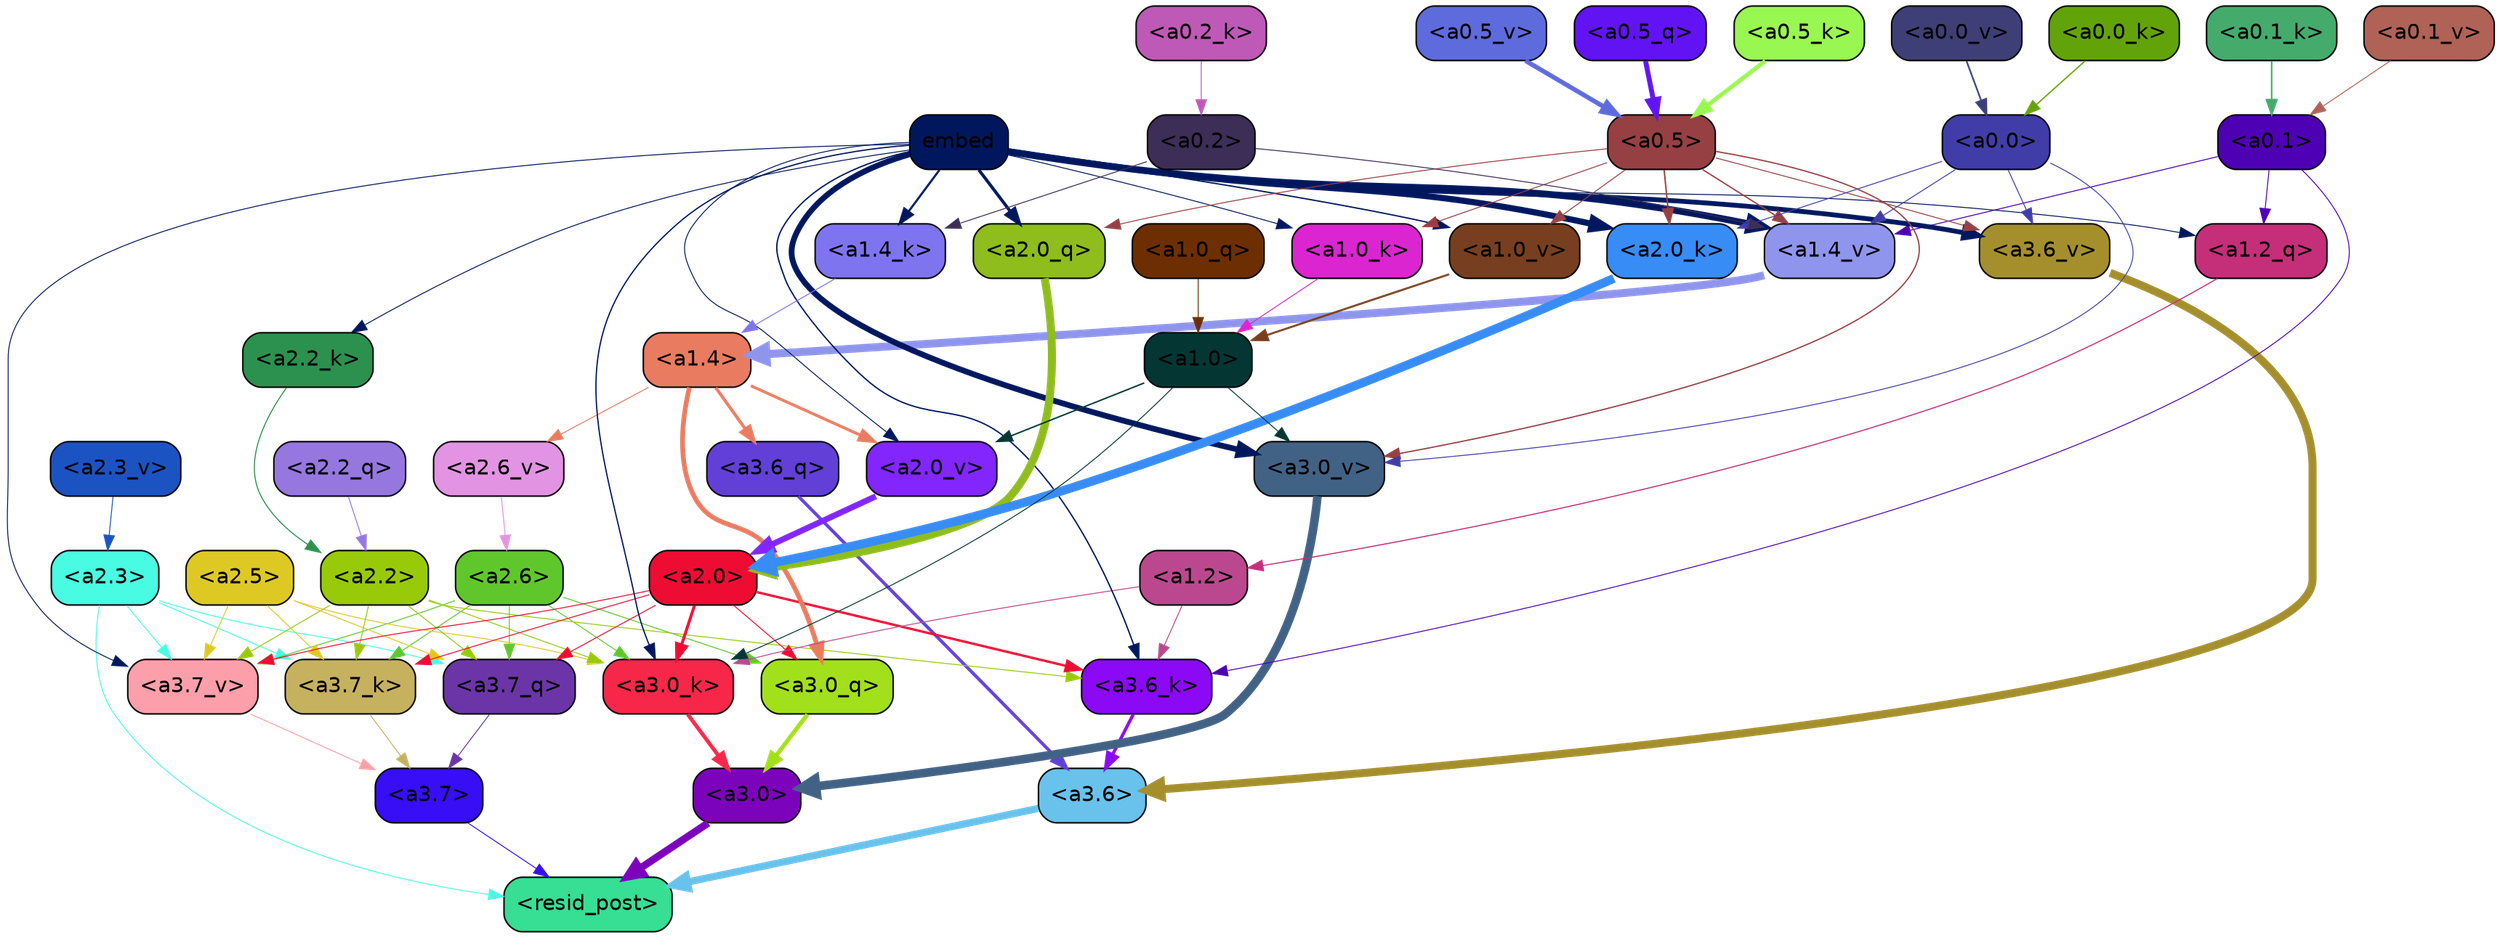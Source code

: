 strict digraph "" {
	graph [bgcolor=transparent,
		layout=dot,
		overlap=false,
		splines=true
	];
	"<a3.7>"	[color=black,
		fillcolor="#370ef5",
		fontname=Helvetica,
		shape=box,
		style="filled, rounded"];
	"<resid_post>"	[color=black,
		fillcolor="#36df94",
		fontname=Helvetica,
		shape=box,
		style="filled, rounded"];
	"<a3.7>" -> "<resid_post>"	[color="#370ef5",
		penwidth=0.6];
	"<a3.6>"	[color=black,
		fillcolor="#68c2ec",
		fontname=Helvetica,
		shape=box,
		style="filled, rounded"];
	"<a3.6>" -> "<resid_post>"	[color="#68c2ec",
		penwidth=4.751592040061951];
	"<a3.0>"	[color=black,
		fillcolor="#7c03bc",
		fontname=Helvetica,
		shape=box,
		style="filled, rounded"];
	"<a3.0>" -> "<resid_post>"	[color="#7c03bc",
		penwidth=4.904066681861877];
	"<a2.3>"	[color=black,
		fillcolor="#49fbe3",
		fontname=Helvetica,
		shape=box,
		style="filled, rounded"];
	"<a2.3>" -> "<resid_post>"	[color="#49fbe3",
		penwidth=0.6];
	"<a3.7_q>"	[color=black,
		fillcolor="#6b35a8",
		fontname=Helvetica,
		shape=box,
		style="filled, rounded"];
	"<a2.3>" -> "<a3.7_q>"	[color="#49fbe3",
		penwidth=0.6];
	"<a3.7_k>"	[color=black,
		fillcolor="#c6b15f",
		fontname=Helvetica,
		shape=box,
		style="filled, rounded"];
	"<a2.3>" -> "<a3.7_k>"	[color="#49fbe3",
		penwidth=0.6069068089127541];
	"<a3.7_v>"	[color=black,
		fillcolor="#fd9faa",
		fontname=Helvetica,
		shape=box,
		style="filled, rounded"];
	"<a2.3>" -> "<a3.7_v>"	[color="#49fbe3",
		penwidth=0.6];
	"<a3.7_q>" -> "<a3.7>"	[color="#6b35a8",
		penwidth=0.6];
	"<a3.6_q>"	[color=black,
		fillcolor="#6240d7",
		fontname=Helvetica,
		shape=box,
		style="filled, rounded"];
	"<a3.6_q>" -> "<a3.6>"	[color="#6240d7",
		penwidth=2.160832464694977];
	"<a3.0_q>"	[color=black,
		fillcolor="#a2e01b",
		fontname=Helvetica,
		shape=box,
		style="filled, rounded"];
	"<a3.0_q>" -> "<a3.0>"	[color="#a2e01b",
		penwidth=2.870753765106201];
	"<a3.7_k>" -> "<a3.7>"	[color="#c6b15f",
		penwidth=0.6];
	"<a3.6_k>"	[color=black,
		fillcolor="#8c09f5",
		fontname=Helvetica,
		shape=box,
		style="filled, rounded"];
	"<a3.6_k>" -> "<a3.6>"	[color="#8c09f5",
		penwidth=2.13908451795578];
	"<a3.0_k>"	[color=black,
		fillcolor="#f72749",
		fontname=Helvetica,
		shape=box,
		style="filled, rounded"];
	"<a3.0_k>" -> "<a3.0>"	[color="#f72749",
		penwidth=2.520303964614868];
	"<a3.7_v>" -> "<a3.7>"	[color="#fd9faa",
		penwidth=0.6];
	"<a3.6_v>"	[color=black,
		fillcolor="#a58f2d",
		fontname=Helvetica,
		shape=box,
		style="filled, rounded"];
	"<a3.6_v>" -> "<a3.6>"	[color="#a58f2d",
		penwidth=5.297133803367615];
	"<a3.0_v>"	[color=black,
		fillcolor="#426285",
		fontname=Helvetica,
		shape=box,
		style="filled, rounded"];
	"<a3.0_v>" -> "<a3.0>"	[color="#426285",
		penwidth=5.680712580680847];
	"<a2.6>"	[color=black,
		fillcolor="#5fc72c",
		fontname=Helvetica,
		shape=box,
		style="filled, rounded"];
	"<a2.6>" -> "<a3.7_q>"	[color="#5fc72c",
		penwidth=0.6];
	"<a2.6>" -> "<a3.0_q>"	[color="#5fc72c",
		penwidth=0.6];
	"<a2.6>" -> "<a3.7_k>"	[color="#5fc72c",
		penwidth=0.6];
	"<a2.6>" -> "<a3.0_k>"	[color="#5fc72c",
		penwidth=0.6];
	"<a2.6>" -> "<a3.7_v>"	[color="#5fc72c",
		penwidth=0.6];
	"<a2.5>"	[color=black,
		fillcolor="#dec924",
		fontname=Helvetica,
		shape=box,
		style="filled, rounded"];
	"<a2.5>" -> "<a3.7_q>"	[color="#dec924",
		penwidth=0.6];
	"<a2.5>" -> "<a3.7_k>"	[color="#dec924",
		penwidth=0.6];
	"<a2.5>" -> "<a3.0_k>"	[color="#dec924",
		penwidth=0.6];
	"<a2.5>" -> "<a3.7_v>"	[color="#dec924",
		penwidth=0.6];
	"<a2.2>"	[color=black,
		fillcolor="#98ca09",
		fontname=Helvetica,
		shape=box,
		style="filled, rounded"];
	"<a2.2>" -> "<a3.7_q>"	[color="#98ca09",
		penwidth=0.6];
	"<a2.2>" -> "<a3.7_k>"	[color="#98ca09",
		penwidth=0.6];
	"<a2.2>" -> "<a3.6_k>"	[color="#98ca09",
		penwidth=0.6];
	"<a2.2>" -> "<a3.0_k>"	[color="#98ca09",
		penwidth=0.6];
	"<a2.2>" -> "<a3.7_v>"	[color="#98ca09",
		penwidth=0.6];
	"<a2.0>"	[color=black,
		fillcolor="#ef0c32",
		fontname=Helvetica,
		shape=box,
		style="filled, rounded"];
	"<a2.0>" -> "<a3.7_q>"	[color="#ef0c32",
		penwidth=0.6];
	"<a2.0>" -> "<a3.0_q>"	[color="#ef0c32",
		penwidth=0.6];
	"<a2.0>" -> "<a3.7_k>"	[color="#ef0c32",
		penwidth=0.6];
	"<a2.0>" -> "<a3.6_k>"	[color="#ef0c32",
		penwidth=1.564806342124939];
	"<a2.0>" -> "<a3.0_k>"	[color="#ef0c32",
		penwidth=1.9353990852832794];
	"<a2.0>" -> "<a3.7_v>"	[color="#ef0c32",
		penwidth=0.6];
	"<a1.4>"	[color=black,
		fillcolor="#e97b60",
		fontname=Helvetica,
		shape=box,
		style="filled, rounded"];
	"<a1.4>" -> "<a3.6_q>"	[color="#e97b60",
		penwidth=2.0727532356977463];
	"<a1.4>" -> "<a3.0_q>"	[color="#e97b60",
		penwidth=3.1279823780059814];
	"<a2.6_v>"	[color=black,
		fillcolor="#e393e3",
		fontname=Helvetica,
		shape=box,
		style="filled, rounded"];
	"<a1.4>" -> "<a2.6_v>"	[color="#e97b60",
		penwidth=0.6];
	"<a2.0_v>"	[color=black,
		fillcolor="#8226fd",
		fontname=Helvetica,
		shape=box,
		style="filled, rounded"];
	"<a1.4>" -> "<a2.0_v>"	[color="#e97b60",
		penwidth=1.9170897603034973];
	"<a1.2>"	[color=black,
		fillcolor="#bb488e",
		fontname=Helvetica,
		shape=box,
		style="filled, rounded"];
	"<a1.2>" -> "<a3.6_k>"	[color="#bb488e",
		penwidth=0.6];
	"<a1.2>" -> "<a3.0_k>"	[color="#bb488e",
		penwidth=0.6];
	"<a0.1>"	[color=black,
		fillcolor="#4e01b4",
		fontname=Helvetica,
		shape=box,
		style="filled, rounded"];
	"<a0.1>" -> "<a3.6_k>"	[color="#4e01b4",
		penwidth=0.6];
	"<a1.2_q>"	[color=black,
		fillcolor="#c52e79",
		fontname=Helvetica,
		shape=box,
		style="filled, rounded"];
	"<a0.1>" -> "<a1.2_q>"	[color="#4e01b4",
		penwidth=0.6];
	"<a1.4_v>"	[color=black,
		fillcolor="#8f95ec",
		fontname=Helvetica,
		shape=box,
		style="filled, rounded"];
	"<a0.1>" -> "<a1.4_v>"	[color="#4e01b4",
		penwidth=0.6202214732766151];
	embed	[color=black,
		fillcolor="#00175e",
		fontname=Helvetica,
		shape=box,
		style="filled, rounded"];
	embed -> "<a3.6_k>"	[color="#00175e",
		penwidth=0.8915999233722687];
	embed -> "<a3.0_k>"	[color="#00175e",
		penwidth=0.832088902592659];
	embed -> "<a3.7_v>"	[color="#00175e",
		penwidth=0.6];
	embed -> "<a3.6_v>"	[color="#00175e",
		penwidth=3.1840110421180725];
	embed -> "<a3.0_v>"	[color="#00175e",
		penwidth=3.8132747188210487];
	"<a2.0_q>"	[color=black,
		fillcolor="#8ebd1d",
		fontname=Helvetica,
		shape=box,
		style="filled, rounded"];
	embed -> "<a2.0_q>"	[color="#00175e",
		penwidth=2.084651827812195];
	"<a2.2_k>"	[color=black,
		fillcolor="#2c914e",
		fontname=Helvetica,
		shape=box,
		style="filled, rounded"];
	embed -> "<a2.2_k>"	[color="#00175e",
		penwidth=0.6];
	"<a2.0_k>"	[color=black,
		fillcolor="#388cf6",
		fontname=Helvetica,
		shape=box,
		style="filled, rounded"];
	embed -> "<a2.0_k>"	[color="#00175e",
		penwidth=4.084526404738426];
	embed -> "<a2.0_v>"	[color="#00175e",
		penwidth=0.6];
	embed -> "<a1.2_q>"	[color="#00175e",
		penwidth=0.6];
	"<a1.4_k>"	[color=black,
		fillcolor="#7f74f0",
		fontname=Helvetica,
		shape=box,
		style="filled, rounded"];
	embed -> "<a1.4_k>"	[color="#00175e",
		penwidth=1.3912410736083984];
	"<a1.0_k>"	[color=black,
		fillcolor="#db25d1",
		fontname=Helvetica,
		shape=box,
		style="filled, rounded"];
	embed -> "<a1.0_k>"	[color="#00175e",
		penwidth=0.6];
	embed -> "<a1.4_v>"	[color="#00175e",
		penwidth=4.4888065457344055];
	"<a1.0_v>"	[color=black,
		fillcolor="#773f1f",
		fontname=Helvetica,
		shape=box,
		style="filled, rounded"];
	embed -> "<a1.0_v>"	[color="#00175e",
		penwidth=0.8796700537204742];
	"<a1.0>"	[color=black,
		fillcolor="#043733",
		fontname=Helvetica,
		shape=box,
		style="filled, rounded"];
	"<a1.0>" -> "<a3.0_k>"	[color="#043733",
		penwidth=0.6];
	"<a1.0>" -> "<a3.0_v>"	[color="#043733",
		penwidth=0.6];
	"<a1.0>" -> "<a2.0_v>"	[color="#043733",
		penwidth=0.9450988052412868];
	"<a0.5>"	[color=black,
		fillcolor="#964043",
		fontname=Helvetica,
		shape=box,
		style="filled, rounded"];
	"<a0.5>" -> "<a3.6_v>"	[color="#964043",
		penwidth=0.6];
	"<a0.5>" -> "<a3.0_v>"	[color="#964043",
		penwidth=0.8331108838319778];
	"<a0.5>" -> "<a2.0_q>"	[color="#964043",
		penwidth=0.6];
	"<a0.5>" -> "<a2.0_k>"	[color="#964043",
		penwidth=0.9412797391414642];
	"<a0.5>" -> "<a1.0_k>"	[color="#964043",
		penwidth=0.6];
	"<a0.5>" -> "<a1.4_v>"	[color="#964043",
		penwidth=0.8757842034101486];
	"<a0.5>" -> "<a1.0_v>"	[color="#964043",
		penwidth=0.6];
	"<a0.0>"	[color=black,
		fillcolor="#403da8",
		fontname=Helvetica,
		shape=box,
		style="filled, rounded"];
	"<a0.0>" -> "<a3.6_v>"	[color="#403da8",
		penwidth=0.6];
	"<a0.0>" -> "<a3.0_v>"	[color="#403da8",
		penwidth=0.6];
	"<a0.0>" -> "<a2.0_k>"	[color="#403da8",
		penwidth=0.6];
	"<a0.0>" -> "<a1.4_v>"	[color="#403da8",
		penwidth=0.6];
	"<a2.2_q>"	[color=black,
		fillcolor="#9677df",
		fontname=Helvetica,
		shape=box,
		style="filled, rounded"];
	"<a2.2_q>" -> "<a2.2>"	[color="#9677df",
		penwidth=0.6];
	"<a2.0_q>" -> "<a2.0>"	[color="#8ebd1d",
		penwidth=5.29856276512146];
	"<a2.2_k>" -> "<a2.2>"	[color="#2c914e",
		penwidth=0.6722683310508728];
	"<a2.0_k>" -> "<a2.0>"	[color="#388cf6",
		penwidth=5.859246134757996];
	"<a2.6_v>" -> "<a2.6>"	[color="#e393e3",
		penwidth=0.6];
	"<a2.3_v>"	[color=black,
		fillcolor="#1c53c2",
		fontname=Helvetica,
		shape=box,
		style="filled, rounded"];
	"<a2.3_v>" -> "<a2.3>"	[color="#1c53c2",
		penwidth=0.6];
	"<a2.0_v>" -> "<a2.0>"	[color="#8226fd",
		penwidth=3.9621697664260864];
	"<a1.2_q>" -> "<a1.2>"	[color="#c52e79",
		penwidth=0.7185482024215162];
	"<a1.0_q>"	[color=black,
		fillcolor="#6d2f02",
		fontname=Helvetica,
		shape=box,
		style="filled, rounded"];
	"<a1.0_q>" -> "<a1.0>"	[color="#6d2f02",
		penwidth=0.6];
	"<a1.4_k>" -> "<a1.4>"	[color="#7f74f0",
		penwidth=0.6];
	"<a1.0_k>" -> "<a1.0>"	[color="#db25d1",
		penwidth=0.6];
	"<a1.4_v>" -> "<a1.4>"	[color="#8f95ec",
		penwidth=5.280138969421387];
	"<a1.0_v>" -> "<a1.0>"	[color="#773f1f",
		penwidth=1.318962275981903];
	"<a0.2>"	[color=black,
		fillcolor="#3c2e57",
		fontname=Helvetica,
		shape=box,
		style="filled, rounded"];
	"<a0.2>" -> "<a1.4_k>"	[color="#3c2e57",
		penwidth=0.6];
	"<a0.2>" -> "<a1.4_v>"	[color="#3c2e57",
		penwidth=0.6];
	"<a0.5_q>"	[color=black,
		fillcolor="#6213f3",
		fontname=Helvetica,
		shape=box,
		style="filled, rounded"];
	"<a0.5_q>" -> "<a0.5>"	[color="#6213f3",
		penwidth=3.2715916633605957];
	"<a0.5_k>"	[color=black,
		fillcolor="#99f751",
		fontname=Helvetica,
		shape=box,
		style="filled, rounded"];
	"<a0.5_k>" -> "<a0.5>"	[color="#99f751",
		penwidth=2.833264708518982];
	"<a0.2_k>"	[color=black,
		fillcolor="#be59b7",
		fontname=Helvetica,
		shape=box,
		style="filled, rounded"];
	"<a0.2_k>" -> "<a0.2>"	[color="#be59b7",
		penwidth=0.6];
	"<a0.1_k>"	[color=black,
		fillcolor="#45ab6c",
		fontname=Helvetica,
		shape=box,
		style="filled, rounded"];
	"<a0.1_k>" -> "<a0.1>"	[color="#45ab6c",
		penwidth=1.0085628032684326];
	"<a0.0_k>"	[color=black,
		fillcolor="#63a30a",
		fontname=Helvetica,
		shape=box,
		style="filled, rounded"];
	"<a0.0_k>" -> "<a0.0>"	[color="#63a30a",
		penwidth=0.8747712969779968];
	"<a0.5_v>"	[color=black,
		fillcolor="#5e6bdc",
		fontname=Helvetica,
		shape=box,
		style="filled, rounded"];
	"<a0.5_v>" -> "<a0.5>"	[color="#5e6bdc",
		penwidth=3.0403636693954468];
	"<a0.1_v>"	[color=black,
		fillcolor="#b06256",
		fontname=Helvetica,
		shape=box,
		style="filled, rounded"];
	"<a0.1_v>" -> "<a0.1>"	[color="#b06256",
		penwidth=0.6];
	"<a0.0_v>"	[color=black,
		fillcolor="#3f3f77",
		fontname=Helvetica,
		shape=box,
		style="filled, rounded"];
	"<a0.0_v>" -> "<a0.0>"	[color="#3f3f77",
		penwidth=1.1078208088874817];
}
